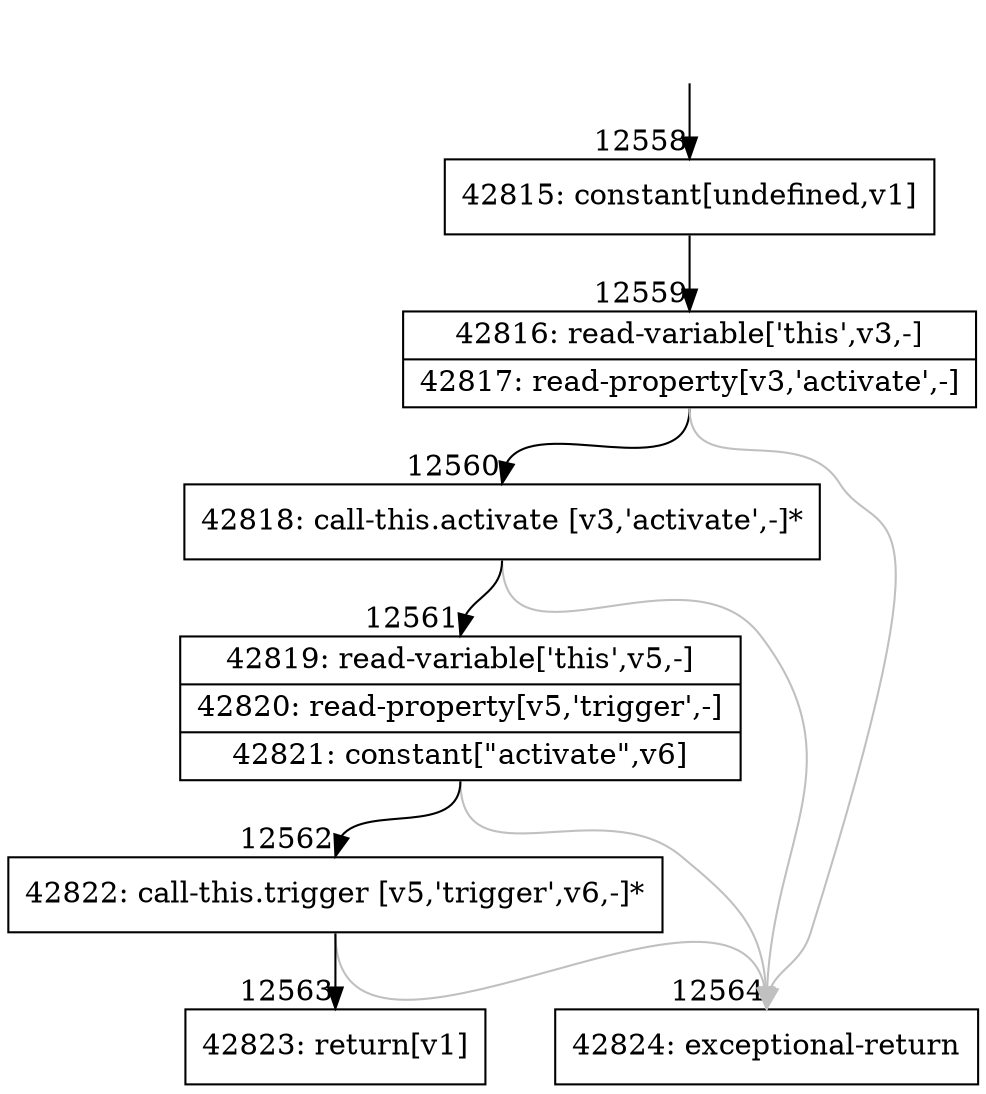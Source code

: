 digraph {
rankdir="TD"
BB_entry1046[shape=none,label=""];
BB_entry1046 -> BB12558 [tailport=s, headport=n, headlabel="    12558"]
BB12558 [shape=record label="{42815: constant[undefined,v1]}" ] 
BB12558 -> BB12559 [tailport=s, headport=n, headlabel="      12559"]
BB12559 [shape=record label="{42816: read-variable['this',v3,-]|42817: read-property[v3,'activate',-]}" ] 
BB12559 -> BB12560 [tailport=s, headport=n, headlabel="      12560"]
BB12559 -> BB12564 [tailport=s, headport=n, color=gray, headlabel="      12564"]
BB12560 [shape=record label="{42818: call-this.activate [v3,'activate',-]*}" ] 
BB12560 -> BB12561 [tailport=s, headport=n, headlabel="      12561"]
BB12560 -> BB12564 [tailport=s, headport=n, color=gray]
BB12561 [shape=record label="{42819: read-variable['this',v5,-]|42820: read-property[v5,'trigger',-]|42821: constant[\"activate\",v6]}" ] 
BB12561 -> BB12562 [tailport=s, headport=n, headlabel="      12562"]
BB12561 -> BB12564 [tailport=s, headport=n, color=gray]
BB12562 [shape=record label="{42822: call-this.trigger [v5,'trigger',v6,-]*}" ] 
BB12562 -> BB12563 [tailport=s, headport=n, headlabel="      12563"]
BB12562 -> BB12564 [tailport=s, headport=n, color=gray]
BB12563 [shape=record label="{42823: return[v1]}" ] 
BB12564 [shape=record label="{42824: exceptional-return}" ] 
//#$~ 23047
}
